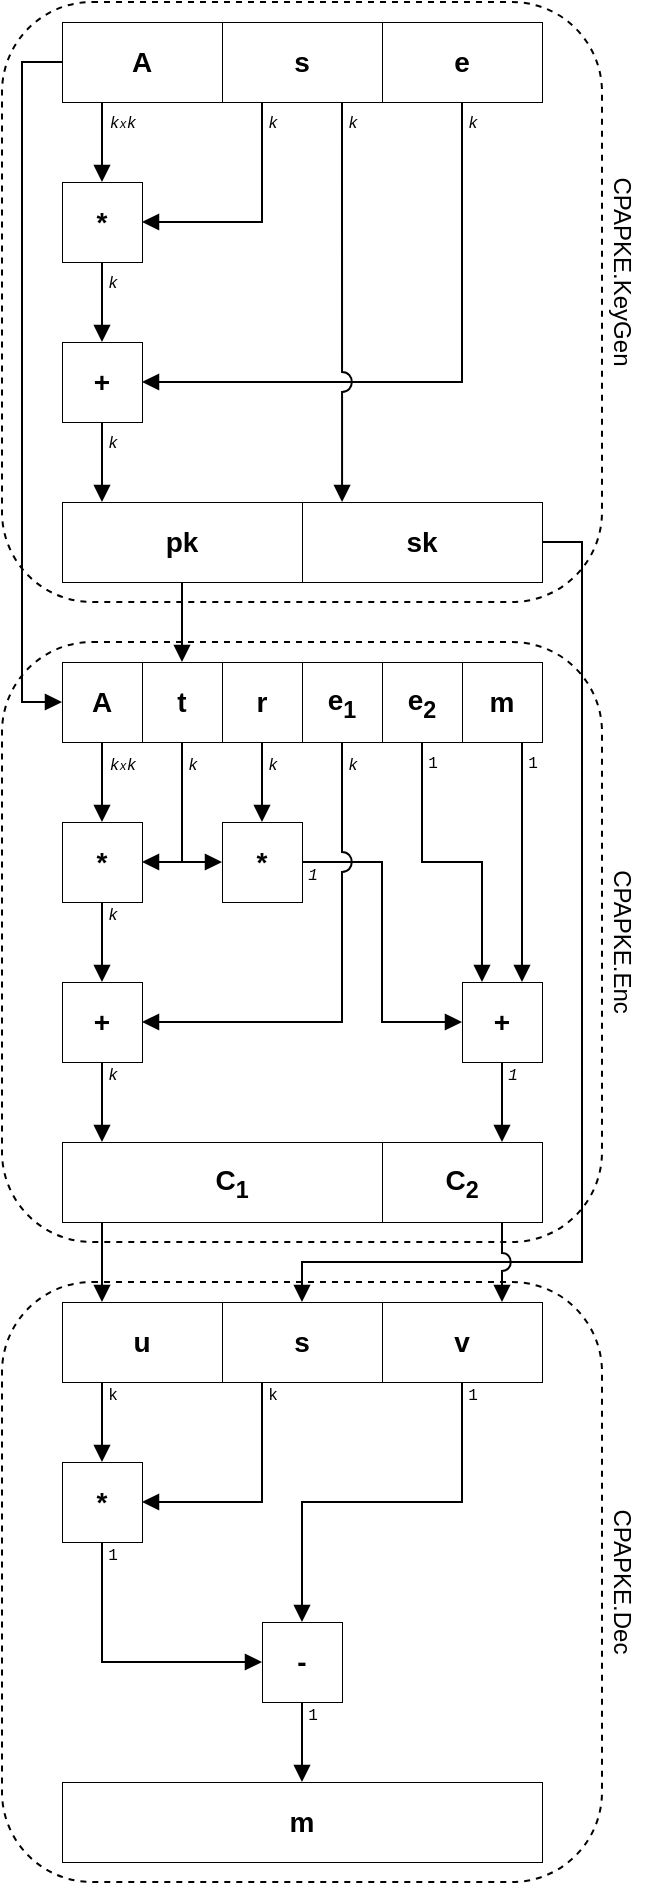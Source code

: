 <mxfile version="20.3.0" type="device"><diagram id="kgpKYQtTHZ0yAKxKKP6v" name="Page-1"><mxGraphModel dx="1422" dy="873" grid="1" gridSize="10" guides="1" tooltips="1" connect="1" arrows="1" fold="1" page="1" pageScale="1" pageWidth="850" pageHeight="1100" math="0" shadow="0"><root><mxCell id="0"/><mxCell id="1" parent="0"/><mxCell id="RqX4318UuHs4b1ldZYEY-1" value="" style="rounded=1;whiteSpace=wrap;html=1;fillColor=none;dashed=1;" parent="1" vertex="1"><mxGeometry x="250" y="110" width="300" height="300" as="geometry"/></mxCell><mxCell id="GimO8Tfs8xw4bccf_avH-170" style="edgeStyle=orthogonalEdgeStyle;rounded=0;orthogonalLoop=1;jettySize=auto;html=1;fontFamily=Courier New;fontSize=8;endArrow=block;endFill=1;entryX=0.5;entryY=0;entryDx=0;entryDy=0;jumpStyle=arc;jumpSize=10;" parent="1" source="GimO8Tfs8xw4bccf_avH-92" target="GimO8Tfs8xw4bccf_avH-149" edge="1"><mxGeometry relative="1" as="geometry"><mxPoint x="560" y="710" as="targetPoint"/><Array as="points"><mxPoint x="540" y="380"/><mxPoint x="540" y="740"/><mxPoint x="400" y="740"/></Array></mxGeometry></mxCell><mxCell id="GimO8Tfs8xw4bccf_avH-90" value="" style="rounded=0;whiteSpace=wrap;html=1;strokeWidth=0.5;fontFamily=Helvetica;fontSize=14;fillColor=default;" parent="1" vertex="1"><mxGeometry x="280" y="360" width="240" height="30" as="geometry"/></mxCell><mxCell id="GimO8Tfs8xw4bccf_avH-161" style="edgeStyle=orthogonalEdgeStyle;rounded=0;orthogonalLoop=1;jettySize=auto;html=1;entryX=0.5;entryY=0;entryDx=0;entryDy=0;fontFamily=Courier New;fontSize=8;endArrow=block;endFill=1;" parent="1" source="GimO8Tfs8xw4bccf_avH-91" target="GimO8Tfs8xw4bccf_avH-119" edge="1"><mxGeometry relative="1" as="geometry"/></mxCell><mxCell id="GimO8Tfs8xw4bccf_avH-91" value="&lt;b&gt;pk&lt;/b&gt;" style="rounded=0;whiteSpace=wrap;html=1;strokeWidth=0.5;fontFamily=Helvetica;fontSize=14;fillColor=default;" parent="1" vertex="1"><mxGeometry x="280" y="360" width="120" height="40" as="geometry"/></mxCell><mxCell id="GimO8Tfs8xw4bccf_avH-92" value="&lt;b&gt;sk&lt;/b&gt;" style="rounded=0;whiteSpace=wrap;html=1;strokeWidth=0.5;fontFamily=Helvetica;fontSize=14;fillColor=default;" parent="1" vertex="1"><mxGeometry x="400" y="360" width="120" height="40" as="geometry"/></mxCell><mxCell id="GimO8Tfs8xw4bccf_avH-93" style="rounded=0;sketch=0;jumpStyle=arc;jumpSize=10;orthogonalLoop=1;jettySize=auto;html=1;shadow=0;fontFamily=Courier New;fontSize=8;endArrow=block;endFill=1;edgeStyle=orthogonalEdgeStyle;" parent="1" source="GimO8Tfs8xw4bccf_avH-94" target="GimO8Tfs8xw4bccf_avH-100" edge="1"><mxGeometry relative="1" as="geometry"><Array as="points"><mxPoint x="300" y="170"/><mxPoint x="300" y="170"/></Array></mxGeometry></mxCell><mxCell id="GimO8Tfs8xw4bccf_avH-162" style="edgeStyle=orthogonalEdgeStyle;rounded=0;orthogonalLoop=1;jettySize=auto;html=1;entryX=0;entryY=0.5;entryDx=0;entryDy=0;fontFamily=Courier New;fontSize=8;endArrow=block;endFill=1;" parent="1" source="GimO8Tfs8xw4bccf_avH-94" target="GimO8Tfs8xw4bccf_avH-118" edge="1"><mxGeometry relative="1" as="geometry"><Array as="points"><mxPoint x="260" y="140"/><mxPoint x="260" y="460"/></Array></mxGeometry></mxCell><mxCell id="GimO8Tfs8xw4bccf_avH-94" value="&lt;b&gt;A&lt;/b&gt;" style="rounded=0;whiteSpace=wrap;html=1;strokeWidth=0.5;fontFamily=Helvetica;fontSize=14;fillColor=default;" parent="1" vertex="1"><mxGeometry x="280" y="120" width="80" height="40" as="geometry"/></mxCell><mxCell id="GimO8Tfs8xw4bccf_avH-95" style="edgeStyle=orthogonalEdgeStyle;rounded=0;sketch=0;jumpStyle=arc;jumpSize=10;orthogonalLoop=1;jettySize=auto;html=1;entryX=1;entryY=0.5;entryDx=0;entryDy=0;shadow=0;fontFamily=Courier New;fontSize=8;endArrow=block;endFill=1;" parent="1" source="GimO8Tfs8xw4bccf_avH-96" target="GimO8Tfs8xw4bccf_avH-100" edge="1"><mxGeometry relative="1" as="geometry"><Array as="points"><mxPoint x="380" y="220"/></Array></mxGeometry></mxCell><mxCell id="GimO8Tfs8xw4bccf_avH-96" value="&lt;b&gt;s&lt;/b&gt;" style="rounded=0;whiteSpace=wrap;html=1;strokeWidth=0.5;fontFamily=Helvetica;fontSize=14;fillColor=default;" parent="1" vertex="1"><mxGeometry x="360" y="120" width="80" height="40" as="geometry"/></mxCell><mxCell id="GimO8Tfs8xw4bccf_avH-97" style="edgeStyle=orthogonalEdgeStyle;rounded=0;sketch=0;jumpStyle=none;jumpSize=10;orthogonalLoop=1;jettySize=auto;html=1;entryX=1;entryY=0.5;entryDx=0;entryDy=0;shadow=0;fontFamily=Courier New;fontSize=8;endArrow=block;endFill=1;" parent="1" source="GimO8Tfs8xw4bccf_avH-98" target="GimO8Tfs8xw4bccf_avH-102" edge="1"><mxGeometry relative="1" as="geometry"><Array as="points"><mxPoint x="480" y="300"/></Array></mxGeometry></mxCell><mxCell id="GimO8Tfs8xw4bccf_avH-98" value="&lt;b&gt;e&lt;/b&gt;" style="rounded=0;whiteSpace=wrap;html=1;strokeWidth=0.5;fontFamily=Helvetica;fontSize=14;fillColor=default;" parent="1" vertex="1"><mxGeometry x="440" y="120" width="80" height="40" as="geometry"/></mxCell><mxCell id="GimO8Tfs8xw4bccf_avH-99" style="edgeStyle=orthogonalEdgeStyle;rounded=0;sketch=0;jumpStyle=arc;jumpSize=10;orthogonalLoop=1;jettySize=auto;html=1;entryX=0.5;entryY=0;entryDx=0;entryDy=0;shadow=0;fontFamily=Courier New;fontSize=8;endArrow=block;endFill=1;" parent="1" source="GimO8Tfs8xw4bccf_avH-100" target="GimO8Tfs8xw4bccf_avH-102" edge="1"><mxGeometry relative="1" as="geometry"/></mxCell><mxCell id="GimO8Tfs8xw4bccf_avH-100" value="&lt;b&gt;*&lt;/b&gt;" style="rounded=0;whiteSpace=wrap;html=1;strokeWidth=0.5;fontFamily=Helvetica;fontSize=14;fillColor=default;" parent="1" vertex="1"><mxGeometry x="280" y="200" width="40" height="40" as="geometry"/></mxCell><mxCell id="GimO8Tfs8xw4bccf_avH-101" style="edgeStyle=orthogonalEdgeStyle;rounded=0;sketch=0;jumpStyle=arc;jumpSize=10;orthogonalLoop=1;jettySize=auto;html=1;shadow=0;fontFamily=Courier New;fontSize=8;endArrow=block;endFill=1;" parent="1" source="GimO8Tfs8xw4bccf_avH-102" target="GimO8Tfs8xw4bccf_avH-91" edge="1"><mxGeometry relative="1" as="geometry"><mxPoint x="300" y="350" as="targetPoint"/><Array as="points"><mxPoint x="300" y="350"/><mxPoint x="300" y="350"/></Array></mxGeometry></mxCell><mxCell id="GimO8Tfs8xw4bccf_avH-102" value="&lt;b&gt;+&lt;/b&gt;" style="rounded=0;whiteSpace=wrap;html=1;strokeWidth=0.5;fontFamily=Helvetica;fontSize=14;fillColor=default;" parent="1" vertex="1"><mxGeometry x="280" y="280" width="40" height="40" as="geometry"/></mxCell><mxCell id="GimO8Tfs8xw4bccf_avH-103" style="edgeStyle=orthogonalEdgeStyle;rounded=0;sketch=0;jumpStyle=arc;jumpSize=10;orthogonalLoop=1;jettySize=auto;html=1;shadow=0;fontFamily=Courier New;fontSize=8;endArrow=block;endFill=1;entryX=0.167;entryY=0;entryDx=0;entryDy=0;entryPerimeter=0;" parent="1" source="GimO8Tfs8xw4bccf_avH-96" target="GimO8Tfs8xw4bccf_avH-92" edge="1"><mxGeometry relative="1" as="geometry"><mxPoint x="400" y="350" as="targetPoint"/><Array as="points"><mxPoint x="420" y="220"/><mxPoint x="420" y="220"/></Array></mxGeometry></mxCell><mxCell id="GimO8Tfs8xw4bccf_avH-104" value="&lt;i style=&quot;&quot;&gt;&lt;span style=&quot;&quot;&gt;k&lt;/span&gt;&lt;font style=&quot;font-size: 6px;&quot;&gt;x&lt;/font&gt;&lt;span style=&quot;&quot;&gt;k&lt;/span&gt;&lt;/i&gt;" style="text;html=1;align=center;verticalAlign=middle;resizable=0;points=[];autosize=1;strokeColor=none;fillColor=none;fontSize=8;fontFamily=Courier New;" parent="1" vertex="1"><mxGeometry x="290" y="160" width="40" height="20" as="geometry"/></mxCell><mxCell id="GimO8Tfs8xw4bccf_avH-105" value="&lt;i&gt;k&lt;/i&gt;" style="text;html=1;align=center;verticalAlign=middle;resizable=0;points=[];autosize=1;strokeColor=none;fillColor=none;fontSize=8;fontFamily=Courier New;" parent="1" vertex="1"><mxGeometry x="370" y="160" width="30" height="20" as="geometry"/></mxCell><mxCell id="GimO8Tfs8xw4bccf_avH-106" value="&lt;i&gt;k&lt;/i&gt;" style="text;html=1;align=center;verticalAlign=middle;resizable=0;points=[];autosize=1;strokeColor=none;fillColor=none;fontSize=8;fontFamily=Courier New;" parent="1" vertex="1"><mxGeometry x="410" y="160" width="30" height="20" as="geometry"/></mxCell><mxCell id="GimO8Tfs8xw4bccf_avH-107" value="&lt;i&gt;k&lt;/i&gt;" style="text;html=1;align=center;verticalAlign=middle;resizable=0;points=[];autosize=1;strokeColor=none;fillColor=none;fontSize=8;fontFamily=Courier New;" parent="1" vertex="1"><mxGeometry x="470" y="160" width="30" height="20" as="geometry"/></mxCell><mxCell id="GimO8Tfs8xw4bccf_avH-108" value="&lt;i&gt;k&lt;/i&gt;" style="text;html=1;align=center;verticalAlign=middle;resizable=0;points=[];autosize=1;strokeColor=none;fillColor=none;fontSize=8;fontFamily=Courier New;" parent="1" vertex="1"><mxGeometry x="290" y="240" width="30" height="20" as="geometry"/></mxCell><mxCell id="GimO8Tfs8xw4bccf_avH-109" value="&lt;i&gt;k&lt;/i&gt;" style="text;html=1;align=center;verticalAlign=middle;resizable=0;points=[];autosize=1;strokeColor=none;fillColor=none;fontSize=8;fontFamily=Courier New;" parent="1" vertex="1"><mxGeometry x="290" y="320" width="30" height="20" as="geometry"/></mxCell><mxCell id="GimO8Tfs8xw4bccf_avH-110" style="edgeStyle=orthogonalEdgeStyle;rounded=0;orthogonalLoop=1;jettySize=auto;html=1;fontFamily=Helvetica;fontSize=14;endArrow=block;endFill=1;" parent="1" source="GimO8Tfs8xw4bccf_avH-118" target="GimO8Tfs8xw4bccf_avH-114" edge="1"><mxGeometry relative="1" as="geometry"/></mxCell><mxCell id="GimO8Tfs8xw4bccf_avH-111" style="edgeStyle=orthogonalEdgeStyle;rounded=0;orthogonalLoop=1;jettySize=auto;html=1;entryX=1;entryY=0.5;entryDx=0;entryDy=0;fontFamily=Helvetica;fontSize=14;endArrow=block;endFill=1;" parent="1" source="GimO8Tfs8xw4bccf_avH-119" target="GimO8Tfs8xw4bccf_avH-114" edge="1"><mxGeometry relative="1" as="geometry"><Array as="points"><mxPoint x="340" y="540"/></Array></mxGeometry></mxCell><mxCell id="GimO8Tfs8xw4bccf_avH-112" value="" style="rounded=0;whiteSpace=wrap;html=1;strokeWidth=0.5;fontFamily=Helvetica;fontSize=14;fillColor=default;" parent="1" vertex="1"><mxGeometry x="280" y="680" width="240" height="30" as="geometry"/></mxCell><mxCell id="GimO8Tfs8xw4bccf_avH-113" style="edgeStyle=orthogonalEdgeStyle;rounded=0;orthogonalLoop=1;jettySize=auto;html=1;fontFamily=Helvetica;fontSize=14;endArrow=block;endFill=1;" parent="1" source="GimO8Tfs8xw4bccf_avH-114" target="GimO8Tfs8xw4bccf_avH-116" edge="1"><mxGeometry relative="1" as="geometry"/></mxCell><mxCell id="GimO8Tfs8xw4bccf_avH-114" value="&lt;b&gt;*&lt;/b&gt;" style="rounded=0;whiteSpace=wrap;html=1;strokeWidth=0.5;fontFamily=Helvetica;fontSize=14;fillColor=default;" parent="1" vertex="1"><mxGeometry x="280" y="520" width="40" height="40" as="geometry"/></mxCell><mxCell id="GimO8Tfs8xw4bccf_avH-115" style="edgeStyle=orthogonalEdgeStyle;rounded=0;orthogonalLoop=1;jettySize=auto;html=1;fontFamily=Helvetica;fontSize=14;endArrow=block;endFill=1;" parent="1" source="GimO8Tfs8xw4bccf_avH-116" target="GimO8Tfs8xw4bccf_avH-128" edge="1"><mxGeometry relative="1" as="geometry"><Array as="points"><mxPoint x="300" y="670"/><mxPoint x="300" y="670"/></Array></mxGeometry></mxCell><mxCell id="GimO8Tfs8xw4bccf_avH-116" value="&lt;b&gt;+&lt;/b&gt;" style="rounded=0;whiteSpace=wrap;html=1;strokeWidth=0.5;fontFamily=Helvetica;fontSize=14;fillColor=default;" parent="1" vertex="1"><mxGeometry x="280" y="600" width="40" height="40" as="geometry"/></mxCell><mxCell id="GimO8Tfs8xw4bccf_avH-117" value="" style="group" parent="1" vertex="1" connectable="0"><mxGeometry x="280" y="440" width="240" height="40" as="geometry"/></mxCell><mxCell id="GimO8Tfs8xw4bccf_avH-118" value="&lt;b&gt;A&lt;/b&gt;" style="rounded=0;whiteSpace=wrap;html=1;strokeWidth=0.5;fontFamily=Helvetica;fontSize=14;fillColor=default;" parent="GimO8Tfs8xw4bccf_avH-117" vertex="1"><mxGeometry width="40" height="40" as="geometry"/></mxCell><mxCell id="GimO8Tfs8xw4bccf_avH-119" value="&lt;b&gt;t&lt;/b&gt;" style="rounded=0;whiteSpace=wrap;html=1;strokeWidth=0.5;fontFamily=Helvetica;fontSize=14;fillColor=default;" parent="GimO8Tfs8xw4bccf_avH-117" vertex="1"><mxGeometry x="40" width="40" height="40" as="geometry"/></mxCell><mxCell id="GimO8Tfs8xw4bccf_avH-120" value="&lt;b&gt;r&lt;/b&gt;" style="rounded=0;whiteSpace=wrap;html=1;strokeWidth=0.5;fontFamily=Helvetica;fontSize=14;fillColor=default;" parent="GimO8Tfs8xw4bccf_avH-117" vertex="1"><mxGeometry x="80" width="40" height="40" as="geometry"/></mxCell><mxCell id="GimO8Tfs8xw4bccf_avH-121" value="&lt;b&gt;e&lt;sub&gt;1&lt;/sub&gt;&lt;/b&gt;" style="rounded=0;whiteSpace=wrap;html=1;strokeWidth=0.5;fontFamily=Helvetica;fontSize=14;fillColor=default;" parent="GimO8Tfs8xw4bccf_avH-117" vertex="1"><mxGeometry x="120" width="40" height="40" as="geometry"/></mxCell><mxCell id="GimO8Tfs8xw4bccf_avH-122" value="&lt;b&gt;e&lt;sub&gt;2&lt;/sub&gt;&lt;/b&gt;" style="rounded=0;whiteSpace=wrap;html=1;strokeWidth=0.5;fontFamily=Helvetica;fontSize=14;fillColor=default;" parent="GimO8Tfs8xw4bccf_avH-117" vertex="1"><mxGeometry x="160" width="40" height="40" as="geometry"/></mxCell><mxCell id="GimO8Tfs8xw4bccf_avH-123" value="&lt;b&gt;m&lt;/b&gt;" style="rounded=0;whiteSpace=wrap;html=1;strokeWidth=0.5;fontFamily=Helvetica;fontSize=14;fillColor=default;" parent="GimO8Tfs8xw4bccf_avH-117" vertex="1"><mxGeometry x="200" width="40" height="40" as="geometry"/></mxCell><mxCell id="GimO8Tfs8xw4bccf_avH-124" style="edgeStyle=orthogonalEdgeStyle;rounded=0;orthogonalLoop=1;jettySize=auto;html=1;entryX=0;entryY=0.5;entryDx=0;entryDy=0;fontFamily=Helvetica;fontSize=14;endArrow=block;endFill=1;" parent="1" source="GimO8Tfs8xw4bccf_avH-125" target="GimO8Tfs8xw4bccf_avH-131" edge="1"><mxGeometry relative="1" as="geometry"><Array as="points"><mxPoint x="440" y="540"/><mxPoint x="440" y="620"/></Array></mxGeometry></mxCell><mxCell id="GimO8Tfs8xw4bccf_avH-125" value="&lt;b&gt;*&lt;/b&gt;" style="rounded=0;whiteSpace=wrap;html=1;strokeWidth=0.5;fontFamily=Helvetica;fontSize=14;fillColor=default;" parent="1" vertex="1"><mxGeometry x="360" y="520" width="40" height="40" as="geometry"/></mxCell><mxCell id="GimO8Tfs8xw4bccf_avH-126" style="edgeStyle=orthogonalEdgeStyle;rounded=0;orthogonalLoop=1;jettySize=auto;html=1;entryX=0;entryY=0.5;entryDx=0;entryDy=0;fontFamily=Helvetica;fontSize=14;endArrow=block;endFill=1;" parent="1" source="GimO8Tfs8xw4bccf_avH-119" target="GimO8Tfs8xw4bccf_avH-125" edge="1"><mxGeometry relative="1" as="geometry"><Array as="points"><mxPoint x="340" y="540"/></Array></mxGeometry></mxCell><mxCell id="GimO8Tfs8xw4bccf_avH-127" style="edgeStyle=orthogonalEdgeStyle;rounded=0;orthogonalLoop=1;jettySize=auto;html=1;entryX=0.5;entryY=0;entryDx=0;entryDy=0;fontFamily=Helvetica;fontSize=14;endArrow=block;endFill=1;" parent="1" source="GimO8Tfs8xw4bccf_avH-120" target="GimO8Tfs8xw4bccf_avH-125" edge="1"><mxGeometry relative="1" as="geometry"/></mxCell><mxCell id="GimO8Tfs8xw4bccf_avH-168" style="edgeStyle=orthogonalEdgeStyle;rounded=0;orthogonalLoop=1;jettySize=auto;html=1;entryX=0.25;entryY=0;entryDx=0;entryDy=0;fontFamily=Courier New;fontSize=8;endArrow=block;endFill=1;" parent="1" source="GimO8Tfs8xw4bccf_avH-128" target="GimO8Tfs8xw4bccf_avH-147" edge="1"><mxGeometry relative="1" as="geometry"><Array as="points"><mxPoint x="300" y="730"/><mxPoint x="300" y="730"/></Array></mxGeometry></mxCell><mxCell id="GimO8Tfs8xw4bccf_avH-128" value="&lt;b&gt;C&lt;sub&gt;1&lt;/sub&gt;&lt;/b&gt;" style="rounded=0;whiteSpace=wrap;html=1;strokeWidth=0.5;fontFamily=Helvetica;fontSize=14;fillColor=default;" parent="1" vertex="1"><mxGeometry x="280" y="680" width="170" height="40" as="geometry"/></mxCell><mxCell id="GimO8Tfs8xw4bccf_avH-129" value="&lt;b&gt;C&lt;sub&gt;2&lt;/sub&gt;&lt;/b&gt;" style="rounded=0;whiteSpace=wrap;html=1;strokeWidth=0.5;fontFamily=Helvetica;fontSize=14;fillColor=default;" parent="1" vertex="1"><mxGeometry x="440" y="680" width="80" height="40" as="geometry"/></mxCell><mxCell id="GimO8Tfs8xw4bccf_avH-130" style="edgeStyle=elbowEdgeStyle;rounded=0;orthogonalLoop=1;jettySize=auto;html=1;fontFamily=Helvetica;fontSize=14;endArrow=block;endFill=1;" parent="1" source="GimO8Tfs8xw4bccf_avH-131" target="GimO8Tfs8xw4bccf_avH-129" edge="1"><mxGeometry relative="1" as="geometry"/></mxCell><mxCell id="GimO8Tfs8xw4bccf_avH-131" value="&lt;b&gt;+&lt;/b&gt;" style="rounded=0;whiteSpace=wrap;html=1;strokeWidth=0.5;fontFamily=Helvetica;fontSize=14;fillColor=default;" parent="1" vertex="1"><mxGeometry x="480" y="600" width="40" height="40" as="geometry"/></mxCell><mxCell id="GimO8Tfs8xw4bccf_avH-132" style="edgeStyle=orthogonalEdgeStyle;rounded=0;orthogonalLoop=1;jettySize=auto;html=1;entryX=0.75;entryY=0;entryDx=0;entryDy=0;fontFamily=Helvetica;fontSize=14;endArrow=block;endFill=1;" parent="1" source="GimO8Tfs8xw4bccf_avH-123" target="GimO8Tfs8xw4bccf_avH-131" edge="1"><mxGeometry relative="1" as="geometry"><Array as="points"><mxPoint x="510" y="510"/><mxPoint x="510" y="510"/></Array></mxGeometry></mxCell><mxCell id="GimO8Tfs8xw4bccf_avH-133" style="edgeStyle=orthogonalEdgeStyle;rounded=0;orthogonalLoop=1;jettySize=auto;html=1;entryX=0.25;entryY=0;entryDx=0;entryDy=0;fontFamily=Helvetica;fontSize=14;endArrow=block;endFill=1;" parent="1" source="GimO8Tfs8xw4bccf_avH-122" target="GimO8Tfs8xw4bccf_avH-131" edge="1"><mxGeometry relative="1" as="geometry"/></mxCell><mxCell id="GimO8Tfs8xw4bccf_avH-134" style="edgeStyle=orthogonalEdgeStyle;rounded=0;orthogonalLoop=1;jettySize=auto;html=1;entryX=1;entryY=0.5;entryDx=0;entryDy=0;fontFamily=Helvetica;fontSize=14;endArrow=block;endFill=1;shadow=0;sketch=0;jumpStyle=arc;jumpSize=10;" parent="1" source="GimO8Tfs8xw4bccf_avH-121" target="GimO8Tfs8xw4bccf_avH-116" edge="1"><mxGeometry relative="1" as="geometry"><Array as="points"><mxPoint x="420" y="620"/></Array></mxGeometry></mxCell><mxCell id="GimO8Tfs8xw4bccf_avH-135" value="&lt;i&gt;&lt;font style=&quot;font-size: 8px;&quot;&gt;k&lt;/font&gt;&lt;font style=&quot;font-size: 6px;&quot;&gt;x&lt;/font&gt;&lt;font style=&quot;font-size: 8px;&quot;&gt;k&lt;/font&gt;&lt;/i&gt;" style="text;html=1;align=center;verticalAlign=middle;resizable=0;points=[];autosize=1;strokeColor=none;fillColor=none;fontSize=14;fontFamily=Courier New;" parent="1" vertex="1"><mxGeometry x="290" y="475" width="40" height="30" as="geometry"/></mxCell><mxCell id="GimO8Tfs8xw4bccf_avH-136" value="&lt;i&gt;&lt;font style=&quot;font-size: 8px;&quot;&gt;k&lt;/font&gt;&lt;/i&gt;" style="text;html=1;align=center;verticalAlign=middle;resizable=0;points=[];autosize=1;strokeColor=none;fillColor=none;fontSize=14;fontFamily=Courier New;" parent="1" vertex="1"><mxGeometry x="330" y="475" width="30" height="30" as="geometry"/></mxCell><mxCell id="GimO8Tfs8xw4bccf_avH-137" value="&lt;i&gt;&lt;font style=&quot;font-size: 8px;&quot;&gt;k&lt;/font&gt;&lt;/i&gt;" style="text;html=1;align=center;verticalAlign=middle;resizable=0;points=[];autosize=1;strokeColor=none;fillColor=none;fontSize=14;fontFamily=Courier New;" parent="1" vertex="1"><mxGeometry x="370" y="475" width="30" height="30" as="geometry"/></mxCell><mxCell id="GimO8Tfs8xw4bccf_avH-138" value="&lt;font style=&quot;font-size: 8px;&quot;&gt;1&lt;/font&gt;" style="text;html=1;align=center;verticalAlign=middle;resizable=0;points=[];autosize=1;strokeColor=none;fillColor=none;fontSize=6;fontFamily=Courier New;" parent="1" vertex="1"><mxGeometry x="450" y="480" width="30" height="20" as="geometry"/></mxCell><mxCell id="GimO8Tfs8xw4bccf_avH-139" value="&lt;i&gt;&lt;font style=&quot;font-size: 8px;&quot;&gt;k&lt;/font&gt;&lt;/i&gt;" style="text;html=1;align=center;verticalAlign=middle;resizable=0;points=[];autosize=1;strokeColor=none;fillColor=none;fontSize=14;fontFamily=Courier New;" parent="1" vertex="1"><mxGeometry x="410" y="475" width="30" height="30" as="geometry"/></mxCell><mxCell id="GimO8Tfs8xw4bccf_avH-140" value="&lt;font style=&quot;font-size: 8px;&quot;&gt;1&lt;/font&gt;" style="text;html=1;align=center;verticalAlign=middle;resizable=0;points=[];autosize=1;strokeColor=none;fillColor=none;fontSize=6;fontFamily=Courier New;" parent="1" vertex="1"><mxGeometry x="500" y="480" width="30" height="20" as="geometry"/></mxCell><mxCell id="GimO8Tfs8xw4bccf_avH-141" value="&lt;i&gt;&lt;font style=&quot;font-size: 8px;&quot;&gt;k&lt;/font&gt;&lt;/i&gt;" style="text;html=1;align=center;verticalAlign=middle;resizable=0;points=[];autosize=1;strokeColor=none;fillColor=none;fontSize=14;fontFamily=Courier New;" parent="1" vertex="1"><mxGeometry x="290" y="550" width="30" height="30" as="geometry"/></mxCell><mxCell id="GimO8Tfs8xw4bccf_avH-142" value="&lt;i&gt;&lt;font style=&quot;font-size: 8px;&quot;&gt;k&lt;/font&gt;&lt;/i&gt;" style="text;html=1;align=center;verticalAlign=middle;resizable=0;points=[];autosize=1;strokeColor=none;fillColor=none;fontSize=14;fontFamily=Courier New;" parent="1" vertex="1"><mxGeometry x="290" y="630" width="30" height="30" as="geometry"/></mxCell><mxCell id="GimO8Tfs8xw4bccf_avH-143" value="&lt;i&gt;&lt;font style=&quot;font-size: 8px;&quot;&gt;1&lt;/font&gt;&lt;/i&gt;" style="text;html=1;align=center;verticalAlign=middle;resizable=0;points=[];autosize=1;strokeColor=none;fillColor=none;fontSize=14;fontFamily=Courier New;" parent="1" vertex="1"><mxGeometry x="390" y="530" width="30" height="30" as="geometry"/></mxCell><mxCell id="GimO8Tfs8xw4bccf_avH-144" value="&lt;i&gt;&lt;font style=&quot;font-size: 8px;&quot;&gt;1&lt;/font&gt;&lt;/i&gt;" style="text;html=1;align=center;verticalAlign=middle;resizable=0;points=[];autosize=1;strokeColor=none;fillColor=none;fontSize=14;fontFamily=Courier New;" parent="1" vertex="1"><mxGeometry x="490" y="630" width="30" height="30" as="geometry"/></mxCell><mxCell id="GimO8Tfs8xw4bccf_avH-145" value="&lt;b&gt;m&lt;/b&gt;" style="rounded=0;whiteSpace=wrap;html=1;strokeWidth=0.5;fontFamily=Helvetica;fontSize=14;fillColor=default;" parent="1" vertex="1"><mxGeometry x="280" y="1000" width="240" height="40" as="geometry"/></mxCell><mxCell id="GimO8Tfs8xw4bccf_avH-146" style="edgeStyle=orthogonalEdgeStyle;rounded=0;orthogonalLoop=1;jettySize=auto;html=1;endArrow=block;endFill=1;" parent="1" source="GimO8Tfs8xw4bccf_avH-147" target="GimO8Tfs8xw4bccf_avH-153" edge="1"><mxGeometry relative="1" as="geometry"><Array as="points"><mxPoint x="300" y="810"/><mxPoint x="300" y="810"/></Array></mxGeometry></mxCell><mxCell id="GimO8Tfs8xw4bccf_avH-147" value="&lt;b&gt;u&lt;/b&gt;" style="rounded=0;whiteSpace=wrap;html=1;strokeWidth=0.5;fontFamily=Helvetica;fontSize=14;fillColor=default;" parent="1" vertex="1"><mxGeometry x="280" y="760" width="80" height="40" as="geometry"/></mxCell><mxCell id="GimO8Tfs8xw4bccf_avH-148" style="edgeStyle=orthogonalEdgeStyle;rounded=0;orthogonalLoop=1;jettySize=auto;html=1;entryX=1;entryY=0.5;entryDx=0;entryDy=0;endArrow=block;endFill=1;" parent="1" source="GimO8Tfs8xw4bccf_avH-149" target="GimO8Tfs8xw4bccf_avH-153" edge="1"><mxGeometry relative="1" as="geometry"><Array as="points"><mxPoint x="380" y="860"/></Array></mxGeometry></mxCell><mxCell id="GimO8Tfs8xw4bccf_avH-149" value="&lt;b&gt;s&lt;/b&gt;" style="rounded=0;whiteSpace=wrap;html=1;strokeWidth=0.5;fontFamily=Helvetica;fontSize=14;fillColor=default;" parent="1" vertex="1"><mxGeometry x="360" y="760" width="80" height="40" as="geometry"/></mxCell><mxCell id="GimO8Tfs8xw4bccf_avH-150" style="edgeStyle=orthogonalEdgeStyle;rounded=0;orthogonalLoop=1;jettySize=auto;html=1;entryX=0.5;entryY=0;entryDx=0;entryDy=0;endArrow=block;endFill=1;" parent="1" source="GimO8Tfs8xw4bccf_avH-151" target="GimO8Tfs8xw4bccf_avH-155" edge="1"><mxGeometry relative="1" as="geometry"><Array as="points"><mxPoint x="480" y="860"/><mxPoint x="400" y="860"/></Array></mxGeometry></mxCell><mxCell id="GimO8Tfs8xw4bccf_avH-151" value="&lt;b&gt;v&lt;/b&gt;" style="rounded=0;whiteSpace=wrap;html=1;strokeWidth=0.5;fontFamily=Helvetica;fontSize=14;fillColor=default;" parent="1" vertex="1"><mxGeometry x="440" y="760" width="80" height="40" as="geometry"/></mxCell><mxCell id="GimO8Tfs8xw4bccf_avH-152" style="edgeStyle=orthogonalEdgeStyle;rounded=0;orthogonalLoop=1;jettySize=auto;html=1;entryX=0;entryY=0.5;entryDx=0;entryDy=0;endArrow=block;endFill=1;" parent="1" source="GimO8Tfs8xw4bccf_avH-153" target="GimO8Tfs8xw4bccf_avH-155" edge="1"><mxGeometry relative="1" as="geometry"><Array as="points"><mxPoint x="300" y="940"/></Array></mxGeometry></mxCell><mxCell id="GimO8Tfs8xw4bccf_avH-153" value="&lt;b&gt;*&lt;/b&gt;" style="rounded=0;whiteSpace=wrap;html=1;strokeWidth=0.5;fontFamily=Helvetica;fontSize=14;fillColor=default;" parent="1" vertex="1"><mxGeometry x="280" y="840" width="40" height="40" as="geometry"/></mxCell><mxCell id="GimO8Tfs8xw4bccf_avH-154" style="edgeStyle=orthogonalEdgeStyle;rounded=0;orthogonalLoop=1;jettySize=auto;html=1;entryX=0.5;entryY=0;entryDx=0;entryDy=0;endArrow=block;endFill=1;" parent="1" source="GimO8Tfs8xw4bccf_avH-155" target="GimO8Tfs8xw4bccf_avH-145" edge="1"><mxGeometry relative="1" as="geometry"/></mxCell><mxCell id="GimO8Tfs8xw4bccf_avH-155" value="&lt;b&gt;-&lt;/b&gt;" style="rounded=0;whiteSpace=wrap;html=1;strokeWidth=0.5;fontFamily=Helvetica;fontSize=14;fillColor=default;" parent="1" vertex="1"><mxGeometry x="380" y="920" width="40" height="40" as="geometry"/></mxCell><mxCell id="GimO8Tfs8xw4bccf_avH-156" value="&lt;font face=&quot;Courier New&quot; style=&quot;font-size: 8px;&quot;&gt;k&lt;/font&gt;" style="text;html=1;align=center;verticalAlign=middle;resizable=0;points=[];autosize=1;strokeColor=none;fillColor=none;" parent="1" vertex="1"><mxGeometry x="290" y="790" width="30" height="30" as="geometry"/></mxCell><mxCell id="GimO8Tfs8xw4bccf_avH-157" value="&lt;font face=&quot;Courier New&quot; style=&quot;font-size: 8px;&quot;&gt;k&lt;/font&gt;" style="text;html=1;align=center;verticalAlign=middle;resizable=0;points=[];autosize=1;strokeColor=none;fillColor=none;" parent="1" vertex="1"><mxGeometry x="370" y="790" width="30" height="30" as="geometry"/></mxCell><mxCell id="GimO8Tfs8xw4bccf_avH-158" value="&lt;font face=&quot;Courier New&quot; style=&quot;font-size: 8px;&quot;&gt;1&lt;/font&gt;" style="text;html=1;align=center;verticalAlign=middle;resizable=0;points=[];autosize=1;strokeColor=none;fillColor=none;" parent="1" vertex="1"><mxGeometry x="470" y="790" width="30" height="30" as="geometry"/></mxCell><mxCell id="GimO8Tfs8xw4bccf_avH-159" value="&lt;font face=&quot;Courier New&quot; style=&quot;font-size: 8px;&quot;&gt;1&lt;/font&gt;" style="text;html=1;align=center;verticalAlign=middle;resizable=0;points=[];autosize=1;strokeColor=none;fillColor=none;" parent="1" vertex="1"><mxGeometry x="290" y="870" width="30" height="30" as="geometry"/></mxCell><mxCell id="GimO8Tfs8xw4bccf_avH-160" value="&lt;font face=&quot;Courier New&quot; style=&quot;font-size: 8px;&quot;&gt;1&lt;/font&gt;" style="text;html=1;align=center;verticalAlign=middle;resizable=0;points=[];autosize=1;strokeColor=none;fillColor=none;" parent="1" vertex="1"><mxGeometry x="390" y="950" width="30" height="30" as="geometry"/></mxCell><mxCell id="GimO8Tfs8xw4bccf_avH-169" style="edgeStyle=orthogonalEdgeStyle;rounded=0;orthogonalLoop=1;jettySize=auto;html=1;fontFamily=Courier New;fontSize=8;endArrow=block;endFill=1;entryX=0.75;entryY=0;entryDx=0;entryDy=0;jumpStyle=arc;jumpSize=9;" parent="1" source="GimO8Tfs8xw4bccf_avH-129" target="GimO8Tfs8xw4bccf_avH-151" edge="1"><mxGeometry relative="1" as="geometry"><Array as="points"><mxPoint x="500" y="730"/><mxPoint x="500" y="730"/></Array></mxGeometry></mxCell><mxCell id="RqX4318UuHs4b1ldZYEY-2" value="CPAPKE.KeyGen" style="text;html=1;strokeColor=none;fillColor=none;align=center;verticalAlign=middle;whiteSpace=wrap;rounded=0;rotation=90;" parent="1" vertex="1"><mxGeometry x="530" y="230" width="60" height="30" as="geometry"/></mxCell><mxCell id="RqX4318UuHs4b1ldZYEY-3" value="" style="rounded=1;whiteSpace=wrap;html=1;fillColor=none;dashed=1;" parent="1" vertex="1"><mxGeometry x="250" y="430" width="300" height="300" as="geometry"/></mxCell><mxCell id="RqX4318UuHs4b1ldZYEY-4" value="CPAPKE.Enc" style="text;html=1;strokeColor=none;fillColor=none;align=center;verticalAlign=middle;whiteSpace=wrap;rounded=0;rotation=90;" parent="1" vertex="1"><mxGeometry x="530" y="565" width="60" height="30" as="geometry"/></mxCell><mxCell id="RqX4318UuHs4b1ldZYEY-5" value="" style="rounded=1;whiteSpace=wrap;html=1;fillColor=none;dashed=1;" parent="1" vertex="1"><mxGeometry x="250" y="750" width="300" height="300" as="geometry"/></mxCell><mxCell id="RqX4318UuHs4b1ldZYEY-6" value="CPAPKE.Dec" style="text;html=1;strokeColor=none;fillColor=none;align=center;verticalAlign=middle;whiteSpace=wrap;rounded=0;rotation=90;" parent="1" vertex="1"><mxGeometry x="530" y="885" width="60" height="30" as="geometry"/></mxCell></root></mxGraphModel></diagram></mxfile>